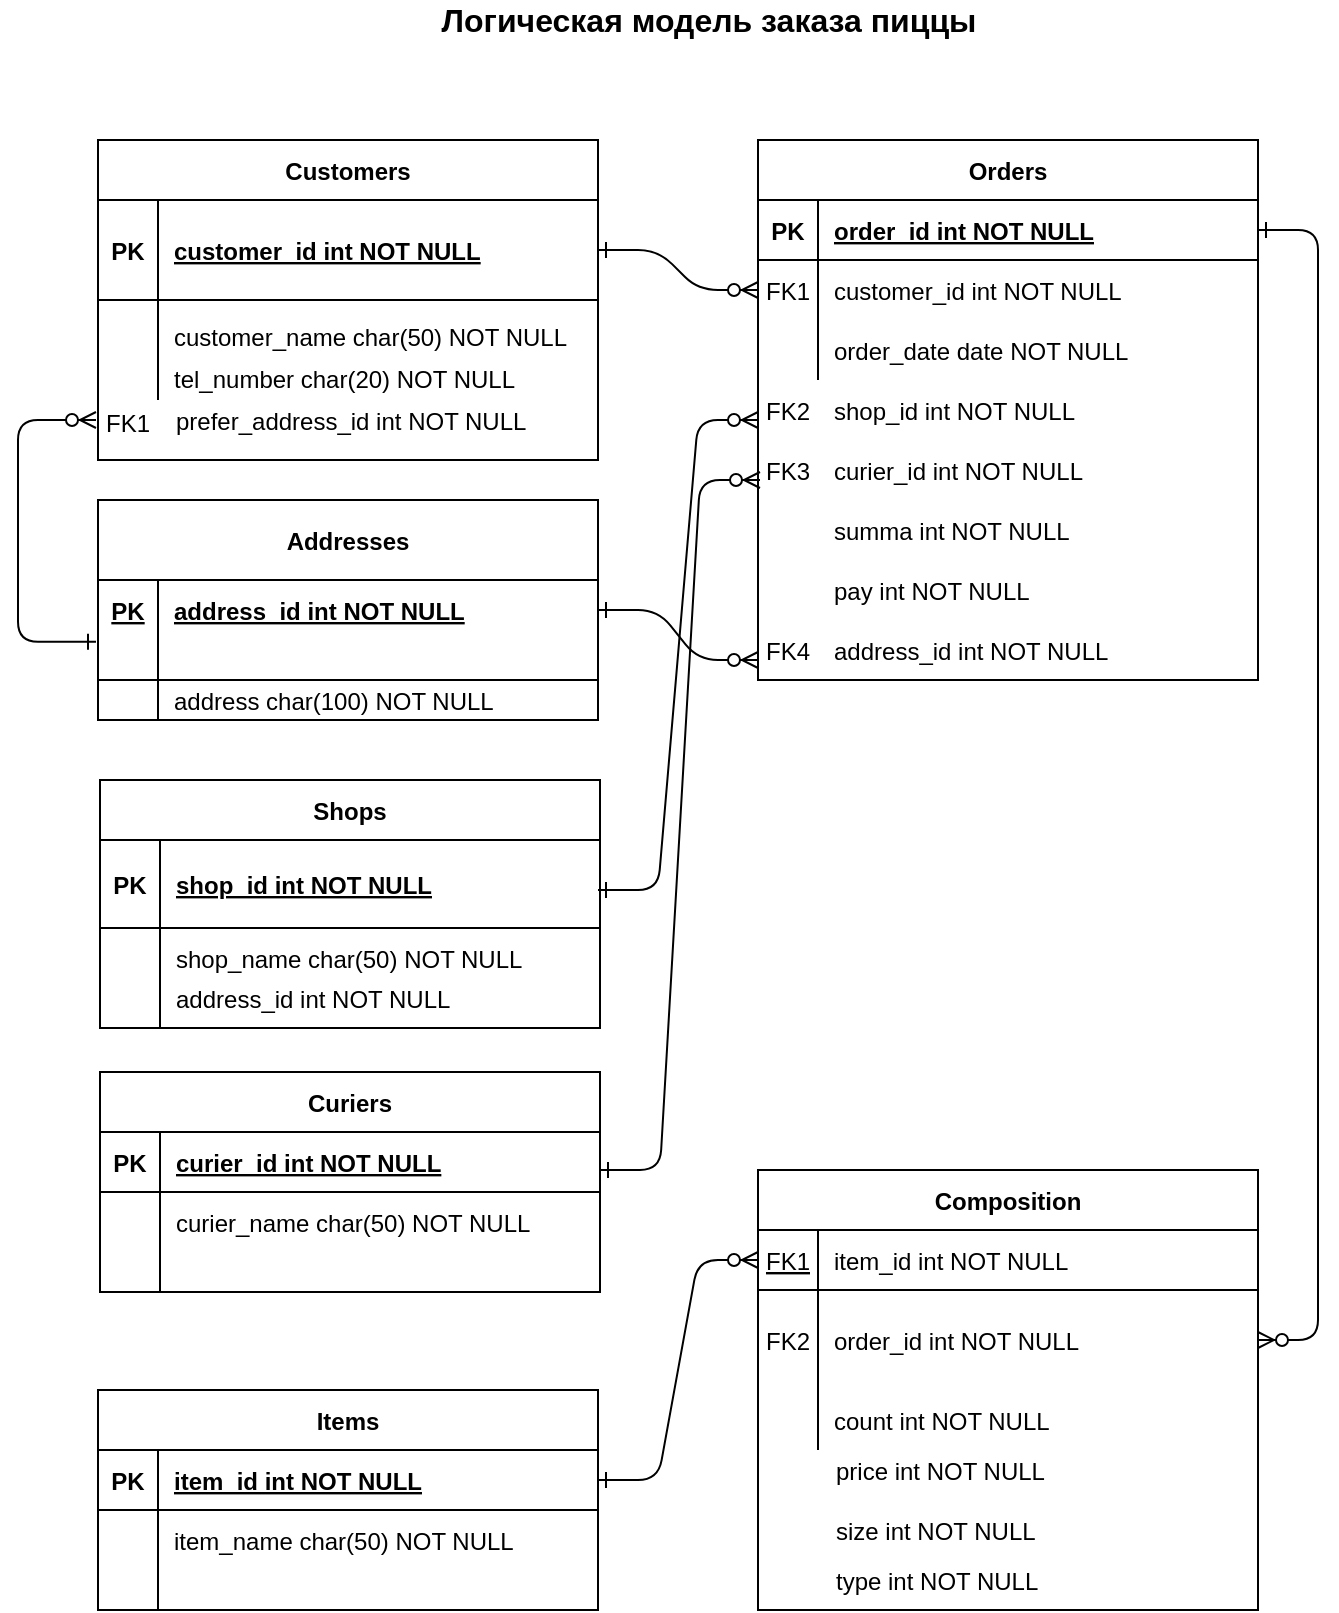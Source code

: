<mxfile version="13.7.3" type="github">
  <diagram id="R2lEEEUBdFMjLlhIrx00" name="Page-1">
    <mxGraphModel dx="837" dy="647" grid="1" gridSize="10" guides="1" tooltips="1" connect="1" arrows="1" fold="1" page="1" pageScale="1" pageWidth="850" pageHeight="1100" math="0" shadow="0" extFonts="Permanent Marker^https://fonts.googleapis.com/css?family=Permanent+Marker">
      <root>
        <mxCell id="0" />
        <mxCell id="1" parent="0" />
        <mxCell id="C-vyLk0tnHw3VtMMgP7b-1" value="" style="edgeStyle=entityRelationEdgeStyle;endArrow=ERzeroToMany;startArrow=ERone;endFill=1;startFill=0;" parent="1" source="C-vyLk0tnHw3VtMMgP7b-24" target="C-vyLk0tnHw3VtMMgP7b-6" edge="1">
          <mxGeometry width="100" height="100" relative="1" as="geometry">
            <mxPoint x="340" y="720" as="sourcePoint" />
            <mxPoint x="440" y="620" as="targetPoint" />
          </mxGeometry>
        </mxCell>
        <mxCell id="C-vyLk0tnHw3VtMMgP7b-12" value="" style="edgeStyle=entityRelationEdgeStyle;endArrow=ERzeroToMany;startArrow=ERone;endFill=1;startFill=0;" parent="1" source="C-vyLk0tnHw3VtMMgP7b-3" target="C-vyLk0tnHw3VtMMgP7b-17" edge="1">
          <mxGeometry width="100" height="100" relative="1" as="geometry">
            <mxPoint x="400" y="180" as="sourcePoint" />
            <mxPoint x="460" y="205" as="targetPoint" />
          </mxGeometry>
        </mxCell>
        <mxCell id="C-vyLk0tnHw3VtMMgP7b-2" value="Orders" style="shape=table;startSize=30;container=1;collapsible=1;childLayout=tableLayout;fixedRows=1;rowLines=0;fontStyle=1;align=center;resizeLast=1;" parent="1" vertex="1">
          <mxGeometry x="450" y="120" width="250" height="270" as="geometry" />
        </mxCell>
        <mxCell id="C-vyLk0tnHw3VtMMgP7b-3" value="" style="shape=partialRectangle;collapsible=0;dropTarget=0;pointerEvents=0;fillColor=none;points=[[0,0.5],[1,0.5]];portConstraint=eastwest;top=0;left=0;right=0;bottom=1;" parent="C-vyLk0tnHw3VtMMgP7b-2" vertex="1">
          <mxGeometry y="30" width="250" height="30" as="geometry" />
        </mxCell>
        <mxCell id="C-vyLk0tnHw3VtMMgP7b-4" value="PK" style="shape=partialRectangle;overflow=hidden;connectable=0;fillColor=none;top=0;left=0;bottom=0;right=0;fontStyle=1;" parent="C-vyLk0tnHw3VtMMgP7b-3" vertex="1">
          <mxGeometry width="30" height="30" as="geometry" />
        </mxCell>
        <mxCell id="C-vyLk0tnHw3VtMMgP7b-5" value="order_id int NOT NULL " style="shape=partialRectangle;overflow=hidden;connectable=0;fillColor=none;top=0;left=0;bottom=0;right=0;align=left;spacingLeft=6;fontStyle=5;" parent="C-vyLk0tnHw3VtMMgP7b-3" vertex="1">
          <mxGeometry x="30" width="220" height="30" as="geometry" />
        </mxCell>
        <mxCell id="C-vyLk0tnHw3VtMMgP7b-6" value="" style="shape=partialRectangle;collapsible=0;dropTarget=0;pointerEvents=0;fillColor=none;points=[[0,0.5],[1,0.5]];portConstraint=eastwest;top=0;left=0;right=0;bottom=0;" parent="C-vyLk0tnHw3VtMMgP7b-2" vertex="1">
          <mxGeometry y="60" width="250" height="30" as="geometry" />
        </mxCell>
        <mxCell id="C-vyLk0tnHw3VtMMgP7b-7" value="FK1" style="shape=partialRectangle;overflow=hidden;connectable=0;fillColor=none;top=0;left=0;bottom=0;right=0;" parent="C-vyLk0tnHw3VtMMgP7b-6" vertex="1">
          <mxGeometry width="30" height="30" as="geometry" />
        </mxCell>
        <mxCell id="C-vyLk0tnHw3VtMMgP7b-8" value="customer_id int NOT NULL" style="shape=partialRectangle;overflow=hidden;connectable=0;fillColor=none;top=0;left=0;bottom=0;right=0;align=left;spacingLeft=6;" parent="C-vyLk0tnHw3VtMMgP7b-6" vertex="1">
          <mxGeometry x="30" width="220" height="30" as="geometry" />
        </mxCell>
        <mxCell id="C-vyLk0tnHw3VtMMgP7b-9" value="" style="shape=partialRectangle;collapsible=0;dropTarget=0;pointerEvents=0;fillColor=none;points=[[0,0.5],[1,0.5]];portConstraint=eastwest;top=0;left=0;right=0;bottom=0;" parent="C-vyLk0tnHw3VtMMgP7b-2" vertex="1">
          <mxGeometry y="90" width="250" height="30" as="geometry" />
        </mxCell>
        <mxCell id="C-vyLk0tnHw3VtMMgP7b-10" value="" style="shape=partialRectangle;overflow=hidden;connectable=0;fillColor=none;top=0;left=0;bottom=0;right=0;" parent="C-vyLk0tnHw3VtMMgP7b-9" vertex="1">
          <mxGeometry width="30" height="30" as="geometry" />
        </mxCell>
        <mxCell id="C-vyLk0tnHw3VtMMgP7b-11" value="order_date date NOT NULL" style="shape=partialRectangle;overflow=hidden;connectable=0;fillColor=none;top=0;left=0;bottom=0;right=0;align=left;spacingLeft=6;" parent="C-vyLk0tnHw3VtMMgP7b-9" vertex="1">
          <mxGeometry x="30" width="220" height="30" as="geometry" />
        </mxCell>
        <mxCell id="C-vyLk0tnHw3VtMMgP7b-23" value="Customers" style="shape=table;startSize=30;container=1;collapsible=1;childLayout=tableLayout;fixedRows=1;rowLines=0;fontStyle=1;align=center;resizeLast=1;" parent="1" vertex="1">
          <mxGeometry x="120" y="120" width="250" height="160" as="geometry" />
        </mxCell>
        <mxCell id="C-vyLk0tnHw3VtMMgP7b-24" value="" style="shape=partialRectangle;collapsible=0;dropTarget=0;pointerEvents=0;fillColor=none;points=[[0,0.5],[1,0.5]];portConstraint=eastwest;top=0;left=0;right=0;bottom=1;" parent="C-vyLk0tnHw3VtMMgP7b-23" vertex="1">
          <mxGeometry y="30" width="250" height="50" as="geometry" />
        </mxCell>
        <mxCell id="C-vyLk0tnHw3VtMMgP7b-25" value="PK" style="shape=partialRectangle;overflow=hidden;connectable=0;fillColor=none;top=0;left=0;bottom=0;right=0;fontStyle=1;" parent="C-vyLk0tnHw3VtMMgP7b-24" vertex="1">
          <mxGeometry width="30" height="50" as="geometry" />
        </mxCell>
        <mxCell id="C-vyLk0tnHw3VtMMgP7b-26" value="customer_id int NOT NULL " style="shape=partialRectangle;overflow=hidden;connectable=0;fillColor=none;top=0;left=0;bottom=0;right=0;align=left;spacingLeft=6;fontStyle=5;" parent="C-vyLk0tnHw3VtMMgP7b-24" vertex="1">
          <mxGeometry x="30" width="220" height="50" as="geometry" />
        </mxCell>
        <mxCell id="C-vyLk0tnHw3VtMMgP7b-27" value="" style="shape=partialRectangle;collapsible=0;dropTarget=0;pointerEvents=0;fillColor=none;points=[[0,0.5],[1,0.5]];portConstraint=eastwest;top=0;left=0;right=0;bottom=0;" parent="C-vyLk0tnHw3VtMMgP7b-23" vertex="1">
          <mxGeometry y="80" width="250" height="50" as="geometry" />
        </mxCell>
        <mxCell id="C-vyLk0tnHw3VtMMgP7b-28" value="" style="shape=partialRectangle;overflow=hidden;connectable=0;fillColor=none;top=0;left=0;bottom=0;right=0;" parent="C-vyLk0tnHw3VtMMgP7b-27" vertex="1">
          <mxGeometry width="30" height="50" as="geometry" />
        </mxCell>
        <mxCell id="C-vyLk0tnHw3VtMMgP7b-29" value="customer_name char(50) NOT NULL&#xa;" style="shape=partialRectangle;overflow=hidden;connectable=0;fillColor=none;top=0;left=0;bottom=0;right=0;align=left;spacingLeft=6;" parent="C-vyLk0tnHw3VtMMgP7b-27" vertex="1">
          <mxGeometry x="30" width="220" height="50" as="geometry" />
        </mxCell>
        <mxCell id="ihgUpwL0Bxf8vAp9QlQk-12" value="tel_number char(20) NOT NULL" style="shape=partialRectangle;overflow=hidden;connectable=0;fillColor=none;top=0;left=0;bottom=0;right=0;align=left;spacingLeft=6;" vertex="1" parent="1">
          <mxGeometry x="150" y="224" width="220" height="30" as="geometry" />
        </mxCell>
        <mxCell id="ihgUpwL0Bxf8vAp9QlQk-13" value="" style="edgeStyle=entityRelationEdgeStyle;endArrow=ERzeroToMany;startArrow=ERone;endFill=1;startFill=0;entryX=0;entryY=0.5;entryDx=0;entryDy=0;exitX=1;exitY=0.5;exitDx=0;exitDy=0;" edge="1" parent="1" source="ihgUpwL0Bxf8vAp9QlQk-27" target="C-vyLk0tnHw3VtMMgP7b-14">
          <mxGeometry width="100" height="100" relative="1" as="geometry">
            <mxPoint x="420" y="310" as="sourcePoint" />
            <mxPoint x="370" y="382" as="targetPoint" />
          </mxGeometry>
        </mxCell>
        <mxCell id="ihgUpwL0Bxf8vAp9QlQk-14" value="Логическая модель заказа пиццы" style="text;html=1;align=center;verticalAlign=middle;resizable=0;points=[];autosize=1;fontStyle=1;fontSize=16;" vertex="1" parent="1">
          <mxGeometry x="285" y="50" width="280" height="20" as="geometry" />
        </mxCell>
        <mxCell id="ihgUpwL0Bxf8vAp9QlQk-15" value="shop_id int NOT NULL" style="shape=partialRectangle;overflow=hidden;connectable=0;fillColor=none;top=0;left=0;bottom=0;right=0;align=left;spacingLeft=6;" vertex="1" parent="1">
          <mxGeometry x="480" y="240" width="220" height="30" as="geometry" />
        </mxCell>
        <mxCell id="ihgUpwL0Bxf8vAp9QlQk-16" value="FK2" style="shape=partialRectangle;overflow=hidden;connectable=0;fillColor=none;top=0;left=0;bottom=0;right=0;" vertex="1" parent="1">
          <mxGeometry x="450" y="240" width="30" height="30" as="geometry" />
        </mxCell>
        <mxCell id="ihgUpwL0Bxf8vAp9QlQk-17" value="curier_id int NOT NULL" style="shape=partialRectangle;overflow=hidden;connectable=0;fillColor=none;top=0;left=0;bottom=0;right=0;align=left;spacingLeft=6;" vertex="1" parent="1">
          <mxGeometry x="480" y="270" width="220" height="30" as="geometry" />
        </mxCell>
        <mxCell id="ihgUpwL0Bxf8vAp9QlQk-18" value="FK3" style="shape=partialRectangle;overflow=hidden;connectable=0;fillColor=none;top=0;left=0;bottom=0;right=0;" vertex="1" parent="1">
          <mxGeometry x="450" y="270" width="30" height="30" as="geometry" />
        </mxCell>
        <mxCell id="ihgUpwL0Bxf8vAp9QlQk-19" value="summa int NOT NULL" style="shape=partialRectangle;overflow=hidden;connectable=0;fillColor=none;top=0;left=0;bottom=0;right=0;align=left;spacingLeft=6;" vertex="1" parent="1">
          <mxGeometry x="480" y="300" width="220" height="30" as="geometry" />
        </mxCell>
        <mxCell id="ihgUpwL0Bxf8vAp9QlQk-20" value="pay int NOT NULL" style="shape=partialRectangle;overflow=hidden;connectable=0;fillColor=none;top=0;left=0;bottom=0;right=0;align=left;spacingLeft=6;" vertex="1" parent="1">
          <mxGeometry x="480" y="330" width="220" height="30" as="geometry" />
        </mxCell>
        <mxCell id="ihgUpwL0Bxf8vAp9QlQk-23" value="address_id int NOT NULL" style="shape=partialRectangle;overflow=hidden;connectable=0;fillColor=none;top=0;left=0;bottom=0;right=0;align=left;spacingLeft=6;" vertex="1" parent="1">
          <mxGeometry x="480" y="360" width="220" height="30" as="geometry" />
        </mxCell>
        <mxCell id="ihgUpwL0Bxf8vAp9QlQk-24" value="FK4" style="shape=partialRectangle;overflow=hidden;connectable=0;fillColor=none;top=0;left=0;bottom=0;right=0;" vertex="1" parent="1">
          <mxGeometry x="450" y="360" width="30" height="30" as="geometry" />
        </mxCell>
        <mxCell id="ihgUpwL0Bxf8vAp9QlQk-36" value="type int NOT NULL" style="shape=partialRectangle;overflow=hidden;connectable=0;fillColor=none;top=0;left=0;bottom=0;right=0;align=left;spacingLeft=6;" vertex="1" parent="1">
          <mxGeometry x="481" y="825" width="220" height="30" as="geometry" />
        </mxCell>
        <mxCell id="ihgUpwL0Bxf8vAp9QlQk-37" value="size int NOT NULL" style="shape=partialRectangle;overflow=hidden;connectable=0;fillColor=none;top=0;left=0;bottom=0;right=0;align=left;spacingLeft=6;" vertex="1" parent="1">
          <mxGeometry x="481" y="800" width="220" height="30" as="geometry" />
        </mxCell>
        <mxCell id="ihgUpwL0Bxf8vAp9QlQk-38" value="price int NOT NULL" style="shape=partialRectangle;overflow=hidden;connectable=0;fillColor=none;top=0;left=0;bottom=0;right=0;align=left;spacingLeft=6;" vertex="1" parent="1">
          <mxGeometry x="481" y="770" width="220" height="30" as="geometry" />
        </mxCell>
        <mxCell id="ihgUpwL0Bxf8vAp9QlQk-1" value="Addresses" style="shape=table;startSize=40;container=1;collapsible=1;childLayout=tableLayout;fixedRows=1;rowLines=0;fontStyle=1;align=center;resizeLast=1;" vertex="1" parent="1">
          <mxGeometry x="120" y="300" width="250" height="110" as="geometry" />
        </mxCell>
        <mxCell id="ihgUpwL0Bxf8vAp9QlQk-5" value="" style="shape=partialRectangle;collapsible=0;dropTarget=0;pointerEvents=0;fillColor=none;points=[[0,0.5],[1,0.5]];portConstraint=eastwest;top=0;left=0;right=0;bottom=0;" vertex="1" parent="ihgUpwL0Bxf8vAp9QlQk-1">
          <mxGeometry y="40" width="250" height="30" as="geometry" />
        </mxCell>
        <mxCell id="ihgUpwL0Bxf8vAp9QlQk-6" value="PK" style="shape=partialRectangle;overflow=hidden;connectable=0;fillColor=none;top=0;left=0;bottom=0;right=0;fontStyle=5" vertex="1" parent="ihgUpwL0Bxf8vAp9QlQk-5">
          <mxGeometry width="30" height="30" as="geometry" />
        </mxCell>
        <mxCell id="ihgUpwL0Bxf8vAp9QlQk-7" value="address_id int NOT NULL" style="shape=partialRectangle;overflow=hidden;connectable=0;fillColor=none;top=0;left=0;bottom=0;right=0;align=left;spacingLeft=6;fontStyle=5" vertex="1" parent="ihgUpwL0Bxf8vAp9QlQk-5">
          <mxGeometry x="30" width="220" height="30" as="geometry" />
        </mxCell>
        <mxCell id="ihgUpwL0Bxf8vAp9QlQk-2" value="" style="shape=partialRectangle;collapsible=0;dropTarget=0;pointerEvents=0;fillColor=none;points=[[0,0.5],[1,0.5]];portConstraint=eastwest;top=0;left=0;right=0;bottom=1;" vertex="1" parent="ihgUpwL0Bxf8vAp9QlQk-1">
          <mxGeometry y="70" width="250" height="20" as="geometry" />
        </mxCell>
        <mxCell id="ihgUpwL0Bxf8vAp9QlQk-3" value="" style="shape=partialRectangle;overflow=hidden;connectable=0;fillColor=none;top=0;left=0;bottom=0;right=0;fontStyle=0;" vertex="1" parent="ihgUpwL0Bxf8vAp9QlQk-2">
          <mxGeometry width="30" height="20" as="geometry" />
        </mxCell>
        <mxCell id="ihgUpwL0Bxf8vAp9QlQk-4" value="" style="shape=partialRectangle;overflow=hidden;connectable=0;fillColor=none;top=0;left=0;bottom=0;right=0;align=left;spacingLeft=6;fontStyle=0;" vertex="1" parent="ihgUpwL0Bxf8vAp9QlQk-2">
          <mxGeometry x="30" width="220" height="20" as="geometry" />
        </mxCell>
        <mxCell id="ihgUpwL0Bxf8vAp9QlQk-8" value="" style="shape=partialRectangle;collapsible=0;dropTarget=0;pointerEvents=0;fillColor=none;points=[[0,0.5],[1,0.5]];portConstraint=eastwest;top=0;left=0;right=0;bottom=0;" vertex="1" parent="ihgUpwL0Bxf8vAp9QlQk-1">
          <mxGeometry y="90" width="250" height="20" as="geometry" />
        </mxCell>
        <mxCell id="ihgUpwL0Bxf8vAp9QlQk-9" value="" style="shape=partialRectangle;overflow=hidden;connectable=0;fillColor=none;top=0;left=0;bottom=0;right=0;" vertex="1" parent="ihgUpwL0Bxf8vAp9QlQk-8">
          <mxGeometry width="30" height="20" as="geometry" />
        </mxCell>
        <mxCell id="ihgUpwL0Bxf8vAp9QlQk-10" value="address char(100) NOT NULL" style="shape=partialRectangle;overflow=hidden;connectable=0;fillColor=none;top=0;left=0;bottom=0;right=0;align=left;spacingLeft=6;" vertex="1" parent="ihgUpwL0Bxf8vAp9QlQk-8">
          <mxGeometry x="30" width="220" height="20" as="geometry" />
        </mxCell>
        <mxCell id="ihgUpwL0Bxf8vAp9QlQk-64" value="prefer_address_id int NOT NULL" style="shape=partialRectangle;overflow=hidden;connectable=0;fillColor=none;top=0;left=0;bottom=0;right=0;align=left;spacingLeft=6;" vertex="1" parent="1">
          <mxGeometry x="151" y="245" width="220" height="30" as="geometry" />
        </mxCell>
        <mxCell id="ihgUpwL0Bxf8vAp9QlQk-65" value="FK1" style="shape=partialRectangle;overflow=hidden;connectable=0;fillColor=none;top=0;left=0;bottom=0;right=0;fontStyle=0;" vertex="1" parent="1">
          <mxGeometry x="120" y="251" width="30" height="20" as="geometry" />
        </mxCell>
        <mxCell id="C-vyLk0tnHw3VtMMgP7b-13" value="Composition" style="shape=table;startSize=30;container=1;collapsible=1;childLayout=tableLayout;fixedRows=1;rowLines=0;fontStyle=1;align=center;resizeLast=1;" parent="1" vertex="1">
          <mxGeometry x="450" y="635" width="250" height="220" as="geometry" />
        </mxCell>
        <mxCell id="C-vyLk0tnHw3VtMMgP7b-14" value="" style="shape=partialRectangle;collapsible=0;dropTarget=0;pointerEvents=0;fillColor=none;points=[[0,0.5],[1,0.5]];portConstraint=eastwest;top=0;left=0;right=0;bottom=1;" parent="C-vyLk0tnHw3VtMMgP7b-13" vertex="1">
          <mxGeometry y="30" width="250" height="30" as="geometry" />
        </mxCell>
        <mxCell id="C-vyLk0tnHw3VtMMgP7b-15" value="FK1" style="shape=partialRectangle;overflow=hidden;connectable=0;fillColor=none;top=0;left=0;bottom=0;right=0;fontStyle=4;" parent="C-vyLk0tnHw3VtMMgP7b-14" vertex="1">
          <mxGeometry width="30" height="30" as="geometry" />
        </mxCell>
        <mxCell id="C-vyLk0tnHw3VtMMgP7b-16" value="item_id int NOT NULL " style="shape=partialRectangle;overflow=hidden;connectable=0;fillColor=none;top=0;left=0;bottom=0;right=0;align=left;spacingLeft=6;fontStyle=0;" parent="C-vyLk0tnHw3VtMMgP7b-14" vertex="1">
          <mxGeometry x="30" width="220" height="30" as="geometry" />
        </mxCell>
        <mxCell id="C-vyLk0tnHw3VtMMgP7b-17" value="" style="shape=partialRectangle;collapsible=0;dropTarget=0;pointerEvents=0;fillColor=none;points=[[0,0.5],[1,0.5]];portConstraint=eastwest;top=0;left=0;right=0;bottom=0;" parent="C-vyLk0tnHw3VtMMgP7b-13" vertex="1">
          <mxGeometry y="60" width="250" height="50" as="geometry" />
        </mxCell>
        <mxCell id="C-vyLk0tnHw3VtMMgP7b-18" value="FK2" style="shape=partialRectangle;overflow=hidden;connectable=0;fillColor=none;top=0;left=0;bottom=0;right=0;" parent="C-vyLk0tnHw3VtMMgP7b-17" vertex="1">
          <mxGeometry width="30" height="50" as="geometry" />
        </mxCell>
        <mxCell id="C-vyLk0tnHw3VtMMgP7b-19" value="order_id int NOT NULL" style="shape=partialRectangle;overflow=hidden;connectable=0;fillColor=none;top=0;left=0;bottom=0;right=0;align=left;spacingLeft=6;" parent="C-vyLk0tnHw3VtMMgP7b-17" vertex="1">
          <mxGeometry x="30" width="220" height="50" as="geometry" />
        </mxCell>
        <mxCell id="C-vyLk0tnHw3VtMMgP7b-20" value="" style="shape=partialRectangle;collapsible=0;dropTarget=0;pointerEvents=0;fillColor=none;points=[[0,0.5],[1,0.5]];portConstraint=eastwest;top=0;left=0;right=0;bottom=0;" parent="C-vyLk0tnHw3VtMMgP7b-13" vertex="1">
          <mxGeometry y="110" width="250" height="30" as="geometry" />
        </mxCell>
        <mxCell id="C-vyLk0tnHw3VtMMgP7b-21" value="" style="shape=partialRectangle;overflow=hidden;connectable=0;fillColor=none;top=0;left=0;bottom=0;right=0;" parent="C-vyLk0tnHw3VtMMgP7b-20" vertex="1">
          <mxGeometry width="30" height="30" as="geometry" />
        </mxCell>
        <mxCell id="C-vyLk0tnHw3VtMMgP7b-22" value="count int NOT NULL" style="shape=partialRectangle;overflow=hidden;connectable=0;fillColor=none;top=0;left=0;bottom=0;right=0;align=left;spacingLeft=6;" parent="C-vyLk0tnHw3VtMMgP7b-20" vertex="1">
          <mxGeometry x="30" width="220" height="30" as="geometry" />
        </mxCell>
        <mxCell id="ihgUpwL0Bxf8vAp9QlQk-26" value="Items" style="shape=table;startSize=30;container=1;collapsible=1;childLayout=tableLayout;fixedRows=1;rowLines=0;fontStyle=1;align=center;resizeLast=1;" vertex="1" parent="1">
          <mxGeometry x="120" y="745" width="250" height="110" as="geometry" />
        </mxCell>
        <mxCell id="ihgUpwL0Bxf8vAp9QlQk-27" value="" style="shape=partialRectangle;collapsible=0;dropTarget=0;pointerEvents=0;fillColor=none;points=[[0,0.5],[1,0.5]];portConstraint=eastwest;top=0;left=0;right=0;bottom=1;" vertex="1" parent="ihgUpwL0Bxf8vAp9QlQk-26">
          <mxGeometry y="30" width="250" height="30" as="geometry" />
        </mxCell>
        <mxCell id="ihgUpwL0Bxf8vAp9QlQk-28" value="PK" style="shape=partialRectangle;overflow=hidden;connectable=0;fillColor=none;top=0;left=0;bottom=0;right=0;fontStyle=1;" vertex="1" parent="ihgUpwL0Bxf8vAp9QlQk-27">
          <mxGeometry width="30" height="30" as="geometry" />
        </mxCell>
        <mxCell id="ihgUpwL0Bxf8vAp9QlQk-29" value="item_id int NOT NULL " style="shape=partialRectangle;overflow=hidden;connectable=0;fillColor=none;top=0;left=0;bottom=0;right=0;align=left;spacingLeft=6;fontStyle=5;" vertex="1" parent="ihgUpwL0Bxf8vAp9QlQk-27">
          <mxGeometry x="30" width="220" height="30" as="geometry" />
        </mxCell>
        <mxCell id="ihgUpwL0Bxf8vAp9QlQk-33" value="" style="shape=partialRectangle;collapsible=0;dropTarget=0;pointerEvents=0;fillColor=none;points=[[0,0.5],[1,0.5]];portConstraint=eastwest;top=0;left=0;right=0;bottom=0;" vertex="1" parent="ihgUpwL0Bxf8vAp9QlQk-26">
          <mxGeometry y="60" width="250" height="30" as="geometry" />
        </mxCell>
        <mxCell id="ihgUpwL0Bxf8vAp9QlQk-34" value="" style="shape=partialRectangle;overflow=hidden;connectable=0;fillColor=none;top=0;left=0;bottom=0;right=0;" vertex="1" parent="ihgUpwL0Bxf8vAp9QlQk-33">
          <mxGeometry width="30" height="30" as="geometry" />
        </mxCell>
        <mxCell id="ihgUpwL0Bxf8vAp9QlQk-35" value="item_name char(50) NOT NULL" style="shape=partialRectangle;overflow=hidden;connectable=0;fillColor=none;top=0;left=0;bottom=0;right=0;align=left;spacingLeft=6;" vertex="1" parent="ihgUpwL0Bxf8vAp9QlQk-33">
          <mxGeometry x="30" width="220" height="30" as="geometry" />
        </mxCell>
        <mxCell id="ihgUpwL0Bxf8vAp9QlQk-30" value="" style="shape=partialRectangle;collapsible=0;dropTarget=0;pointerEvents=0;fillColor=none;points=[[0,0.5],[1,0.5]];portConstraint=eastwest;top=0;left=0;right=0;bottom=0;" vertex="1" parent="ihgUpwL0Bxf8vAp9QlQk-26">
          <mxGeometry y="90" width="250" height="20" as="geometry" />
        </mxCell>
        <mxCell id="ihgUpwL0Bxf8vAp9QlQk-31" value="" style="shape=partialRectangle;overflow=hidden;connectable=0;fillColor=none;top=0;left=0;bottom=0;right=0;" vertex="1" parent="ihgUpwL0Bxf8vAp9QlQk-30">
          <mxGeometry width="30" height="20" as="geometry" />
        </mxCell>
        <mxCell id="ihgUpwL0Bxf8vAp9QlQk-32" value="" style="shape=partialRectangle;overflow=hidden;connectable=0;fillColor=none;top=0;left=0;bottom=0;right=0;align=left;spacingLeft=6;" vertex="1" parent="ihgUpwL0Bxf8vAp9QlQk-30">
          <mxGeometry x="30" width="220" height="20" as="geometry" />
        </mxCell>
        <mxCell id="ihgUpwL0Bxf8vAp9QlQk-66" value="address_id int NOT NULL" style="shape=partialRectangle;overflow=hidden;connectable=0;fillColor=none;top=0;left=0;bottom=0;right=0;align=left;spacingLeft=6;" vertex="1" parent="1">
          <mxGeometry x="151" y="534" width="220" height="30" as="geometry" />
        </mxCell>
        <mxCell id="ihgUpwL0Bxf8vAp9QlQk-49" value="Curiers" style="shape=table;startSize=30;container=1;collapsible=1;childLayout=tableLayout;fixedRows=1;rowLines=0;fontStyle=1;align=center;resizeLast=1;" vertex="1" parent="1">
          <mxGeometry x="121" y="586" width="250" height="110" as="geometry" />
        </mxCell>
        <mxCell id="ihgUpwL0Bxf8vAp9QlQk-50" value="" style="shape=partialRectangle;collapsible=0;dropTarget=0;pointerEvents=0;fillColor=none;points=[[0,0.5],[1,0.5]];portConstraint=eastwest;top=0;left=0;right=0;bottom=1;" vertex="1" parent="ihgUpwL0Bxf8vAp9QlQk-49">
          <mxGeometry y="30" width="250" height="30" as="geometry" />
        </mxCell>
        <mxCell id="ihgUpwL0Bxf8vAp9QlQk-51" value="PK" style="shape=partialRectangle;overflow=hidden;connectable=0;fillColor=none;top=0;left=0;bottom=0;right=0;fontStyle=1;" vertex="1" parent="ihgUpwL0Bxf8vAp9QlQk-50">
          <mxGeometry width="30" height="30" as="geometry" />
        </mxCell>
        <mxCell id="ihgUpwL0Bxf8vAp9QlQk-52" value="curier_id int NOT NULL" style="shape=partialRectangle;overflow=hidden;connectable=0;fillColor=none;top=0;left=0;bottom=0;right=0;align=left;spacingLeft=6;fontStyle=5;" vertex="1" parent="ihgUpwL0Bxf8vAp9QlQk-50">
          <mxGeometry x="30" width="220" height="30" as="geometry" />
        </mxCell>
        <mxCell id="ihgUpwL0Bxf8vAp9QlQk-53" value="" style="shape=partialRectangle;collapsible=0;dropTarget=0;pointerEvents=0;fillColor=none;points=[[0,0.5],[1,0.5]];portConstraint=eastwest;top=0;left=0;right=0;bottom=0;" vertex="1" parent="ihgUpwL0Bxf8vAp9QlQk-49">
          <mxGeometry y="60" width="250" height="30" as="geometry" />
        </mxCell>
        <mxCell id="ihgUpwL0Bxf8vAp9QlQk-54" value="" style="shape=partialRectangle;overflow=hidden;connectable=0;fillColor=none;top=0;left=0;bottom=0;right=0;" vertex="1" parent="ihgUpwL0Bxf8vAp9QlQk-53">
          <mxGeometry width="30" height="30" as="geometry" />
        </mxCell>
        <mxCell id="ihgUpwL0Bxf8vAp9QlQk-55" value="curier_name char(50) NOT NULL" style="shape=partialRectangle;overflow=hidden;connectable=0;fillColor=none;top=0;left=0;bottom=0;right=0;align=left;spacingLeft=6;" vertex="1" parent="ihgUpwL0Bxf8vAp9QlQk-53">
          <mxGeometry x="30" width="220" height="30" as="geometry" />
        </mxCell>
        <mxCell id="ihgUpwL0Bxf8vAp9QlQk-56" value="" style="shape=partialRectangle;collapsible=0;dropTarget=0;pointerEvents=0;fillColor=none;points=[[0,0.5],[1,0.5]];portConstraint=eastwest;top=0;left=0;right=0;bottom=0;" vertex="1" parent="ihgUpwL0Bxf8vAp9QlQk-49">
          <mxGeometry y="90" width="250" height="20" as="geometry" />
        </mxCell>
        <mxCell id="ihgUpwL0Bxf8vAp9QlQk-57" value="" style="shape=partialRectangle;overflow=hidden;connectable=0;fillColor=none;top=0;left=0;bottom=0;right=0;" vertex="1" parent="ihgUpwL0Bxf8vAp9QlQk-56">
          <mxGeometry width="30" height="20" as="geometry" />
        </mxCell>
        <mxCell id="ihgUpwL0Bxf8vAp9QlQk-58" value="" style="shape=partialRectangle;overflow=hidden;connectable=0;fillColor=none;top=0;left=0;bottom=0;right=0;align=left;spacingLeft=6;" vertex="1" parent="ihgUpwL0Bxf8vAp9QlQk-56">
          <mxGeometry x="30" width="220" height="20" as="geometry" />
        </mxCell>
        <mxCell id="ihgUpwL0Bxf8vAp9QlQk-39" value="Shops" style="shape=table;startSize=30;container=1;collapsible=1;childLayout=tableLayout;fixedRows=1;rowLines=0;fontStyle=1;align=center;resizeLast=1;" vertex="1" parent="1">
          <mxGeometry x="121" y="440" width="250" height="124" as="geometry" />
        </mxCell>
        <mxCell id="ihgUpwL0Bxf8vAp9QlQk-40" value="" style="shape=partialRectangle;collapsible=0;dropTarget=0;pointerEvents=0;fillColor=none;points=[[0,0.5],[1,0.5]];portConstraint=eastwest;top=0;left=0;right=0;bottom=1;" vertex="1" parent="ihgUpwL0Bxf8vAp9QlQk-39">
          <mxGeometry y="30" width="250" height="44" as="geometry" />
        </mxCell>
        <mxCell id="ihgUpwL0Bxf8vAp9QlQk-41" value="PK" style="shape=partialRectangle;overflow=hidden;connectable=0;fillColor=none;top=0;left=0;bottom=0;right=0;fontStyle=1;" vertex="1" parent="ihgUpwL0Bxf8vAp9QlQk-40">
          <mxGeometry width="30" height="44" as="geometry" />
        </mxCell>
        <mxCell id="ihgUpwL0Bxf8vAp9QlQk-42" value="shop_id int NOT NULL" style="shape=partialRectangle;overflow=hidden;connectable=0;fillColor=none;top=0;left=0;bottom=0;right=0;align=left;spacingLeft=6;fontStyle=5;" vertex="1" parent="ihgUpwL0Bxf8vAp9QlQk-40">
          <mxGeometry x="30" width="220" height="44" as="geometry" />
        </mxCell>
        <mxCell id="ihgUpwL0Bxf8vAp9QlQk-43" value="" style="shape=partialRectangle;collapsible=0;dropTarget=0;pointerEvents=0;fillColor=none;points=[[0,0.5],[1,0.5]];portConstraint=eastwest;top=0;left=0;right=0;bottom=0;" vertex="1" parent="ihgUpwL0Bxf8vAp9QlQk-39">
          <mxGeometry y="74" width="250" height="30" as="geometry" />
        </mxCell>
        <mxCell id="ihgUpwL0Bxf8vAp9QlQk-44" value="" style="shape=partialRectangle;overflow=hidden;connectable=0;fillColor=none;top=0;left=0;bottom=0;right=0;" vertex="1" parent="ihgUpwL0Bxf8vAp9QlQk-43">
          <mxGeometry width="30" height="30" as="geometry" />
        </mxCell>
        <mxCell id="ihgUpwL0Bxf8vAp9QlQk-45" value="shop_name char(50) NOT NULL" style="shape=partialRectangle;overflow=hidden;connectable=0;fillColor=none;top=0;left=0;bottom=0;right=0;align=left;spacingLeft=6;" vertex="1" parent="ihgUpwL0Bxf8vAp9QlQk-43">
          <mxGeometry x="30" width="220" height="30" as="geometry" />
        </mxCell>
        <mxCell id="ihgUpwL0Bxf8vAp9QlQk-46" value="" style="shape=partialRectangle;collapsible=0;dropTarget=0;pointerEvents=0;fillColor=none;points=[[0,0.5],[1,0.5]];portConstraint=eastwest;top=0;left=0;right=0;bottom=0;" vertex="1" parent="ihgUpwL0Bxf8vAp9QlQk-39">
          <mxGeometry y="104" width="250" height="20" as="geometry" />
        </mxCell>
        <mxCell id="ihgUpwL0Bxf8vAp9QlQk-47" value="" style="shape=partialRectangle;overflow=hidden;connectable=0;fillColor=none;top=0;left=0;bottom=0;right=0;" vertex="1" parent="ihgUpwL0Bxf8vAp9QlQk-46">
          <mxGeometry width="30" height="20" as="geometry" />
        </mxCell>
        <mxCell id="ihgUpwL0Bxf8vAp9QlQk-48" value="" style="shape=partialRectangle;overflow=hidden;connectable=0;fillColor=none;top=0;left=0;bottom=0;right=0;align=left;spacingLeft=6;" vertex="1" parent="ihgUpwL0Bxf8vAp9QlQk-46">
          <mxGeometry x="30" width="220" height="20" as="geometry" />
        </mxCell>
        <mxCell id="ihgUpwL0Bxf8vAp9QlQk-72" value="" style="edgeStyle=entityRelationEdgeStyle;endArrow=ERzeroToMany;startArrow=ERone;endFill=1;startFill=0;exitX=1;exitY=0.5;exitDx=0;exitDy=0;" edge="1" parent="1">
          <mxGeometry width="100" height="100" relative="1" as="geometry">
            <mxPoint x="371" y="635" as="sourcePoint" />
            <mxPoint x="451" y="290" as="targetPoint" />
          </mxGeometry>
        </mxCell>
        <mxCell id="ihgUpwL0Bxf8vAp9QlQk-73" value="" style="edgeStyle=entityRelationEdgeStyle;endArrow=ERzeroToMany;startArrow=ERone;endFill=1;startFill=0;" edge="1" parent="1">
          <mxGeometry width="100" height="100" relative="1" as="geometry">
            <mxPoint x="370" y="495" as="sourcePoint" />
            <mxPoint x="450" y="260" as="targetPoint" />
          </mxGeometry>
        </mxCell>
        <mxCell id="ihgUpwL0Bxf8vAp9QlQk-74" value="" style="edgeStyle=entityRelationEdgeStyle;endArrow=ERzeroToMany;startArrow=ERone;endFill=1;startFill=0;exitX=1;exitY=0.5;exitDx=0;exitDy=0;" edge="1" parent="1" source="ihgUpwL0Bxf8vAp9QlQk-5">
          <mxGeometry width="100" height="100" relative="1" as="geometry">
            <mxPoint x="480" y="520" as="sourcePoint" />
            <mxPoint x="450" y="380" as="targetPoint" />
          </mxGeometry>
        </mxCell>
        <mxCell id="ihgUpwL0Bxf8vAp9QlQk-75" value="" style="edgeStyle=elbowEdgeStyle;endArrow=ERzeroToMany;startArrow=ERone;endFill=1;startFill=0;exitX=-0.004;exitY=0.044;exitDx=0;exitDy=0;exitPerimeter=0;" edge="1" parent="1" source="ihgUpwL0Bxf8vAp9QlQk-2">
          <mxGeometry width="100" height="100" relative="1" as="geometry">
            <mxPoint x="20" y="390" as="sourcePoint" />
            <mxPoint x="119" y="260" as="targetPoint" />
            <Array as="points">
              <mxPoint x="80" y="315" />
            </Array>
          </mxGeometry>
        </mxCell>
      </root>
    </mxGraphModel>
  </diagram>
</mxfile>
